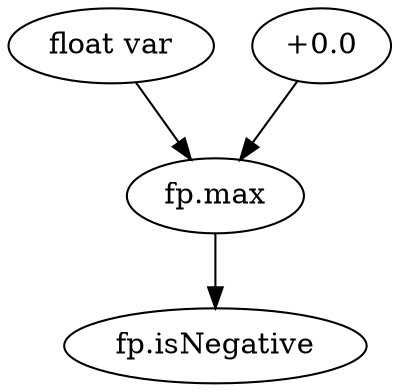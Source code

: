 digraph tree {
  var1  [label="float var"];
  var2  [label="+0.0"];

  node1 [label="fp.max"];
  node2 [label="fp.isNegative"];

  var1  -> node1;
  var2  -> node1;
  node1 -> node2;
}
